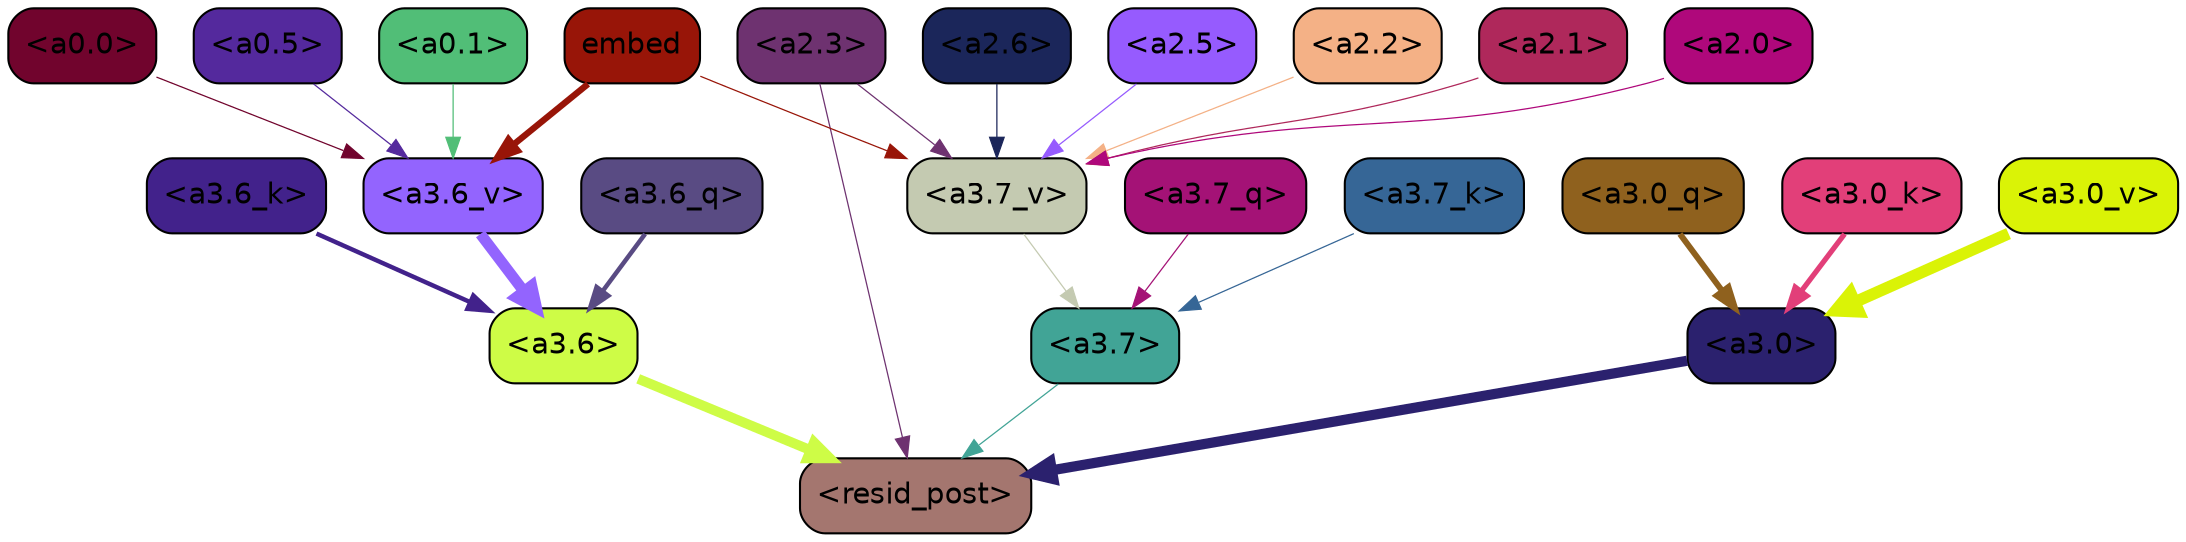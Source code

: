 strict digraph "" {
	graph [bgcolor=transparent,
		layout=dot,
		overlap=false,
		splines=true
	];
	"<a3.7>"	[color=black,
		fillcolor="#41a496",
		fontname=Helvetica,
		shape=box,
		style="filled, rounded"];
	"<resid_post>"	[color=black,
		fillcolor="#a4766f",
		fontname=Helvetica,
		shape=box,
		style="filled, rounded"];
	"<a3.7>" -> "<resid_post>"	[color="#41a496",
		penwidth=0.6];
	"<a3.6>"	[color=black,
		fillcolor="#cefc46",
		fontname=Helvetica,
		shape=box,
		style="filled, rounded"];
	"<a3.6>" -> "<resid_post>"	[color="#cefc46",
		penwidth=4.7534414529800415];
	"<a3.0>"	[color=black,
		fillcolor="#2b216e",
		fontname=Helvetica,
		shape=box,
		style="filled, rounded"];
	"<a3.0>" -> "<resid_post>"	[color="#2b216e",
		penwidth=4.898576855659485];
	"<a2.3>"	[color=black,
		fillcolor="#6e3270",
		fontname=Helvetica,
		shape=box,
		style="filled, rounded"];
	"<a2.3>" -> "<resid_post>"	[color="#6e3270",
		penwidth=0.6];
	"<a3.7_v>"	[color=black,
		fillcolor="#c4cab1",
		fontname=Helvetica,
		shape=box,
		style="filled, rounded"];
	"<a2.3>" -> "<a3.7_v>"	[color="#6e3270",
		penwidth=0.6];
	"<a3.7_q>"	[color=black,
		fillcolor="#a41276",
		fontname=Helvetica,
		shape=box,
		style="filled, rounded"];
	"<a3.7_q>" -> "<a3.7>"	[color="#a41276",
		penwidth=0.6];
	"<a3.6_q>"	[color=black,
		fillcolor="#594b83",
		fontname=Helvetica,
		shape=box,
		style="filled, rounded"];
	"<a3.6_q>" -> "<a3.6>"	[color="#594b83",
		penwidth=2.160832464694977];
	"<a3.0_q>"	[color=black,
		fillcolor="#8f611e",
		fontname=Helvetica,
		shape=box,
		style="filled, rounded"];
	"<a3.0_q>" -> "<a3.0>"	[color="#8f611e",
		penwidth=2.870753765106201];
	"<a3.7_k>"	[color=black,
		fillcolor="#366696",
		fontname=Helvetica,
		shape=box,
		style="filled, rounded"];
	"<a3.7_k>" -> "<a3.7>"	[color="#366696",
		penwidth=0.6];
	"<a3.6_k>"	[color=black,
		fillcolor="#42228b",
		fontname=Helvetica,
		shape=box,
		style="filled, rounded"];
	"<a3.6_k>" -> "<a3.6>"	[color="#42228b",
		penwidth=2.13908451795578];
	"<a3.0_k>"	[color=black,
		fillcolor="#e23f79",
		fontname=Helvetica,
		shape=box,
		style="filled, rounded"];
	"<a3.0_k>" -> "<a3.0>"	[color="#e23f79",
		penwidth=2.520303964614868];
	"<a3.7_v>" -> "<a3.7>"	[color="#c4cab1",
		penwidth=0.6];
	"<a3.6_v>"	[color=black,
		fillcolor="#9364fe",
		fontname=Helvetica,
		shape=box,
		style="filled, rounded"];
	"<a3.6_v>" -> "<a3.6>"	[color="#9364fe",
		penwidth=5.297133803367615];
	"<a3.0_v>"	[color=black,
		fillcolor="#daf306",
		fontname=Helvetica,
		shape=box,
		style="filled, rounded"];
	"<a3.0_v>" -> "<a3.0>"	[color="#daf306",
		penwidth=5.680712580680847];
	"<a2.6>"	[color=black,
		fillcolor="#1b265a",
		fontname=Helvetica,
		shape=box,
		style="filled, rounded"];
	"<a2.6>" -> "<a3.7_v>"	[color="#1b265a",
		penwidth=0.6];
	"<a2.5>"	[color=black,
		fillcolor="#965bfe",
		fontname=Helvetica,
		shape=box,
		style="filled, rounded"];
	"<a2.5>" -> "<a3.7_v>"	[color="#965bfe",
		penwidth=0.6];
	"<a2.2>"	[color=black,
		fillcolor="#f4b186",
		fontname=Helvetica,
		shape=box,
		style="filled, rounded"];
	"<a2.2>" -> "<a3.7_v>"	[color="#f4b186",
		penwidth=0.6];
	"<a2.1>"	[color=black,
		fillcolor="#af285b",
		fontname=Helvetica,
		shape=box,
		style="filled, rounded"];
	"<a2.1>" -> "<a3.7_v>"	[color="#af285b",
		penwidth=0.6];
	"<a2.0>"	[color=black,
		fillcolor="#af087b",
		fontname=Helvetica,
		shape=box,
		style="filled, rounded"];
	"<a2.0>" -> "<a3.7_v>"	[color="#af087b",
		penwidth=0.6];
	embed	[color=black,
		fillcolor="#981508",
		fontname=Helvetica,
		shape=box,
		style="filled, rounded"];
	embed -> "<a3.7_v>"	[color="#981508",
		penwidth=0.6];
	embed -> "<a3.6_v>"	[color="#981508",
		penwidth=3.067279100418091];
	"<a0.5>"	[color=black,
		fillcolor="#54299d",
		fontname=Helvetica,
		shape=box,
		style="filled, rounded"];
	"<a0.5>" -> "<a3.6_v>"	[color="#54299d",
		penwidth=0.6];
	"<a0.1>"	[color=black,
		fillcolor="#51be77",
		fontname=Helvetica,
		shape=box,
		style="filled, rounded"];
	"<a0.1>" -> "<a3.6_v>"	[color="#51be77",
		penwidth=0.6];
	"<a0.0>"	[color=black,
		fillcolor="#71042d",
		fontname=Helvetica,
		shape=box,
		style="filled, rounded"];
	"<a0.0>" -> "<a3.6_v>"	[color="#71042d",
		penwidth=0.6];
}
